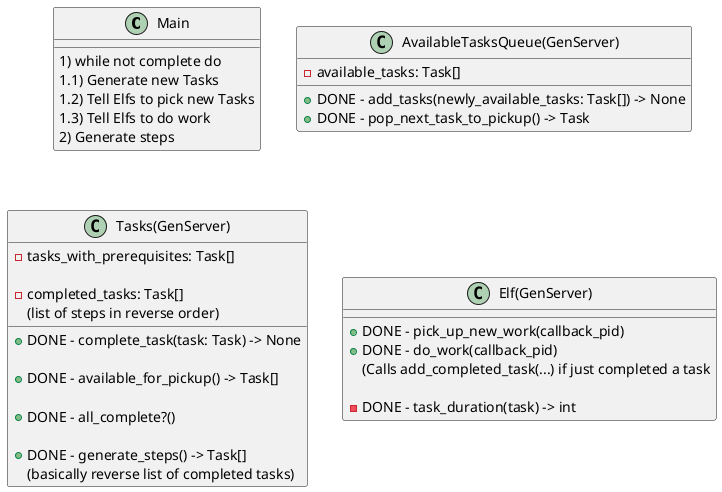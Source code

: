 @startuml Day7.2


class Main {
    1) while not complete do
    1.1) Generate new Tasks
    1.2) Tell Elfs to pick new Tasks
    1.3) Tell Elfs to do work
    2) Generate steps
}

class AvailableTasksQueue(GenServer) {
    - available_tasks: Task[]
    + DONE - add_tasks(newly_available_tasks: Task[]) -> None
    + DONE - pop_next_task_to_pickup() -> Task
}

class Tasks(GenServer) {
    - {field} tasks_with_prerequisites: Task[]

    - {field} completed_tasks: Task[]
      {field} (list of steps in reverse order)

    + DONE - complete_task(task: Task) -> None

    + DONE - available_for_pickup() -> Task[]

    + DONE - all_complete?()
    
    + DONE - generate_steps() -> Task[] 
      (basically reverse list of completed tasks)
}

class Elf(GenServer) {
    + DONE - pick_up_new_work(callback_pid)
    + DONE - do_work(callback_pid)
    {method} (Calls add_completed_task(...) if just completed a task

    - DONE - task_duration(task) -> int
}


@enduml